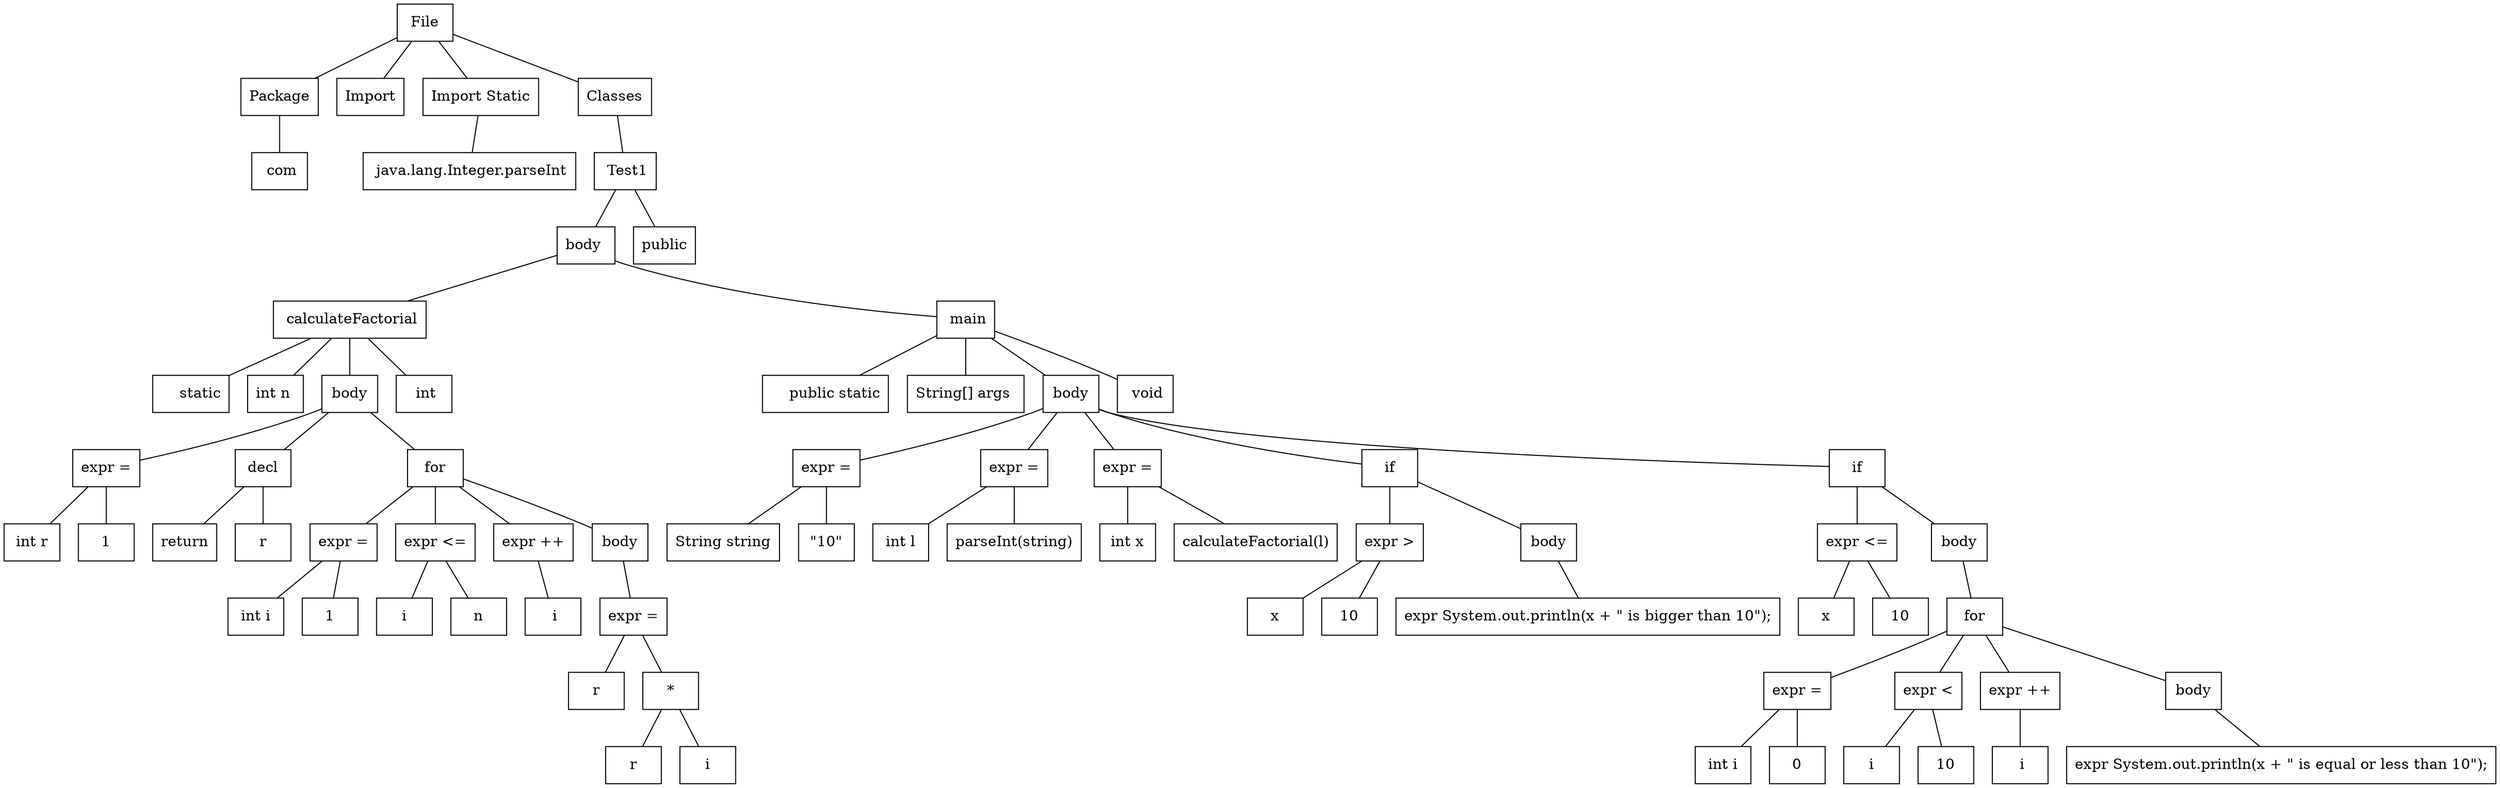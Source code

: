 graph "Test1.java" {
"File" ["shape"="box","label"="File"]
"1192e114-ecd3-45fd-a9a3-5dfc087e7ea5" ["shape"="box","label"="Package"]
"00bfb11c-413b-45cd-b006-a475de89c879" ["shape"="box","label"=" com"]
"79a5cc04-3019-49d4-a59b-84028348c5a0" ["shape"="box","label"="Import"]
"63c1433f-3ffe-491c-a226-bdb07530ae7b" ["shape"="box","label"="Import Static"]
"978bb3b9-48ee-44d0-86c6-2d73aebecb0e" ["shape"="box","label"=" java.lang.Integer.parseInt"]
"d46bd5fd-f1ab-4ed5-bcf9-bdc234f02c31" ["shape"="box","label"="Classes"]
"09a55737-1f78-4a6a-b264-a9c8e668092c" ["shape"="box","label"=" Test1"]
"3bc4f151-6d97-461f-99be-384686d6f105" ["shape"="box","label"="body "]
"32cea6ec-513f-4cf1-bdf0-6efbdb248c96" ["shape"="box","label"=" calculateFactorial"]
"540bdc9f-2539-455c-b8df-d5c46b5e6f17" ["shape"="box","label"="    static"]
"8a050566-26c1-4f8a-b1f5-f991778c8d8b" ["shape"="box","label"="int n "]
"6c58c908-ca9f-414a-90b2-b7dfd17d4e66" ["shape"="box","label"="body"]
"3b251d88-9f6f-48e2-8a29-0b6fe8c131c8" ["shape"="box","label"="expr ="]
"fb85a83b-35ad-4b7b-82de-c59568bba402" ["shape"="box","label"="int r"]
"89f19460-1ef6-462e-a060-c13e2274e64f" ["shape"="box","label"="1"]
"a75f2a45-e109-44d0-a313-8e0677757350" ["shape"="box","label"="decl"]
"25324166-5613-4bfb-93a5-de4a49100e78" ["shape"="box","label"="return"]
"e256cc18-e946-4d96-a727-f48c4e483e9b" ["shape"="box","label"="r"]
"c55bde92-65d5-4365-af41-b3c34a064290" ["shape"="box","label"="for"]
"83aa51fa-7849-456f-89d1-6e4be88c4129" ["shape"="box","label"="expr ="]
"6598e5f3-696c-45cf-ac34-9268e0d391a7" ["shape"="box","label"="int i"]
"cd086e45-0539-4c48-b003-c20a282669f1" ["shape"="box","label"="1"]
"d160f054-2c50-441f-82ad-c86810f72c3c" ["shape"="box","label"="expr <="]
"4e1b15a9-fec1-4990-848e-e83ee2bddc57" ["shape"="box","label"="i"]
"6719e5f6-616a-43b6-b851-3137b227e891" ["shape"="box","label"="n"]
"f7daae5f-f8cd-4108-8ae9-87da2f196b9f" ["shape"="box","label"="expr ++"]
"72d965ed-d4da-42ba-b85b-9d5de493487f" ["shape"="box","label"=" i"]
"4a9c3561-bc11-4170-ba56-35ae395e9526" ["shape"="box","label"="body"]
"867c8182-fb3f-4157-929b-833c0a1a81a5" ["shape"="box","label"="expr ="]
"7c435448-bde5-4348-941e-fcf9f819fc19" ["shape"="box","label"="r"]
"8dc14618-064a-4218-a3fb-b049ccfa9a24" ["shape"="box","label"="*"]
"eb53c36e-fc2d-4c52-917e-b2c81b69fd38" ["shape"="box","label"="r"]
"c8e7816c-4234-48ad-bb06-94586258ad73" ["shape"="box","label"="i"]
"5697b4c6-a734-4e25-af67-7a199c517b2c" ["shape"="box","label"=" int"]
"e75c83dd-43c9-4f19-8633-a4adc2861d65" ["shape"="box","label"=" main"]
"80a03312-2362-4163-b591-8c5852c4a2cb" ["shape"="box","label"="    public static"]
"78586091-a8f1-454e-891f-ba810bbe4cf8" ["shape"="box","label"="String[] args "]
"42fd92d4-d70a-4e38-9364-d0727276d537" ["shape"="box","label"="body"]
"711f8cbb-fd51-4004-8f7e-1335bf889101" ["shape"="box","label"="expr ="]
"395bda89-ec8f-4825-9581-5e62261b6dd7" ["shape"="box","label"="String string"]
"fd1256aa-f259-479d-a467-da9bd8c1c509" ["shape"="box","label"="\"10\""]
"ebd40eb8-c1ae-4dba-b5d1-0f10b8c5a081" ["shape"="box","label"="expr ="]
"caf84137-ed6e-4e90-8c3f-aad63f312201" ["shape"="box","label"="int l"]
"17868d45-8a4e-427e-b4a1-6477033949ac" ["shape"="box","label"="parseInt(string)"]
"06eadcf0-f6ae-4711-8e50-e94a5e9c0b16" ["shape"="box","label"="expr ="]
"757c79ab-d846-4ae8-9c86-67cd7f111bc0" ["shape"="box","label"="int x"]
"c16efc04-f369-4eb2-858b-65192677d716" ["shape"="box","label"="calculateFactorial(l)"]
"0744253f-9122-487c-b5c7-9dc1dbcf2c3d" ["shape"="box","label"="if"]
"357f33e8-6bf5-44c2-9ee4-13b9cf091070" ["shape"="box","label"="expr >"]
"61f30d1d-d56e-4170-93a4-8bdbab8af05a" ["shape"="box","label"="x"]
"a5b26bf0-a86f-4215-b140-e4f35069eafc" ["shape"="box","label"="10"]
"0fc0edbd-060b-4b5f-b97d-245f1d92fe6b" ["shape"="box","label"="body"]
"d4123d7d-7eba-4d78-8cac-2fc5e810f8c4" ["shape"="box","label"="expr System.out.println(x + \" is bigger than 10\");"]
"d9e4bc75-3120-4c9f-aee9-bb93f4c3ced4" ["shape"="box","label"="if"]
"a8e77bca-c989-4125-a5ef-73b9cce51c07" ["shape"="box","label"="expr <="]
"6f7fac6f-5a17-45da-be97-c5d0c51bab07" ["shape"="box","label"="x"]
"f5202376-a107-4a05-ad32-3b4d34680e60" ["shape"="box","label"="10"]
"21019a3b-f320-4adc-a41f-1c31971a3c2b" ["shape"="box","label"="body"]
"0de4593a-34e7-478e-abf8-abeeb9edfbf6" ["shape"="box","label"="for"]
"049a4042-ca79-44f5-94a2-92c2675d9615" ["shape"="box","label"="expr ="]
"6590a8c6-cda0-4f11-a2c2-ca1cbd9b13d9" ["shape"="box","label"="int i"]
"ea59081b-2052-4599-ae72-d1d20792af1d" ["shape"="box","label"="0"]
"0c25eed7-0fe5-4730-b25b-ba098e5916ba" ["shape"="box","label"="expr <"]
"34417ea9-1e1d-4c12-84bb-bdd4421ee45e" ["shape"="box","label"="i"]
"53a8556a-fa5c-4cd5-808e-83250b13d7e1" ["shape"="box","label"="10"]
"8506a65f-5cbe-4225-b43a-4e9a514ab313" ["shape"="box","label"="expr ++"]
"a08edc38-378e-41af-8919-84d6f8c4ca8e" ["shape"="box","label"=" i"]
"a5ebb0af-dc07-4d75-85ed-217772733c27" ["shape"="box","label"="body"]
"2cd6cb3d-7c72-4221-a767-e3c96d9ae0b7" ["shape"="box","label"="expr System.out.println(x + \" is equal or less than 10\");"]
"aebf2625-cada-489a-bc6e-f2db8656a6cd" ["shape"="box","label"=" void"]
"13bd6f65-2caa-415b-a75d-dd92021cd01a" ["shape"="box","label"="public"]
"File" -- "1192e114-ecd3-45fd-a9a3-5dfc087e7ea5"
"File" -- "79a5cc04-3019-49d4-a59b-84028348c5a0"
"File" -- "63c1433f-3ffe-491c-a226-bdb07530ae7b"
"File" -- "d46bd5fd-f1ab-4ed5-bcf9-bdc234f02c31"
"1192e114-ecd3-45fd-a9a3-5dfc087e7ea5" -- "00bfb11c-413b-45cd-b006-a475de89c879"
"63c1433f-3ffe-491c-a226-bdb07530ae7b" -- "978bb3b9-48ee-44d0-86c6-2d73aebecb0e"
"d46bd5fd-f1ab-4ed5-bcf9-bdc234f02c31" -- "09a55737-1f78-4a6a-b264-a9c8e668092c"
"09a55737-1f78-4a6a-b264-a9c8e668092c" -- "3bc4f151-6d97-461f-99be-384686d6f105"
"09a55737-1f78-4a6a-b264-a9c8e668092c" -- "13bd6f65-2caa-415b-a75d-dd92021cd01a"
"3bc4f151-6d97-461f-99be-384686d6f105" -- "32cea6ec-513f-4cf1-bdf0-6efbdb248c96"
"3bc4f151-6d97-461f-99be-384686d6f105" -- "e75c83dd-43c9-4f19-8633-a4adc2861d65"
"32cea6ec-513f-4cf1-bdf0-6efbdb248c96" -- "540bdc9f-2539-455c-b8df-d5c46b5e6f17"
"32cea6ec-513f-4cf1-bdf0-6efbdb248c96" -- "8a050566-26c1-4f8a-b1f5-f991778c8d8b"
"32cea6ec-513f-4cf1-bdf0-6efbdb248c96" -- "6c58c908-ca9f-414a-90b2-b7dfd17d4e66"
"32cea6ec-513f-4cf1-bdf0-6efbdb248c96" -- "5697b4c6-a734-4e25-af67-7a199c517b2c"
"6c58c908-ca9f-414a-90b2-b7dfd17d4e66" -- "3b251d88-9f6f-48e2-8a29-0b6fe8c131c8"
"6c58c908-ca9f-414a-90b2-b7dfd17d4e66" -- "a75f2a45-e109-44d0-a313-8e0677757350"
"6c58c908-ca9f-414a-90b2-b7dfd17d4e66" -- "c55bde92-65d5-4365-af41-b3c34a064290"
"3b251d88-9f6f-48e2-8a29-0b6fe8c131c8" -- "fb85a83b-35ad-4b7b-82de-c59568bba402"
"3b251d88-9f6f-48e2-8a29-0b6fe8c131c8" -- "89f19460-1ef6-462e-a060-c13e2274e64f"
"a75f2a45-e109-44d0-a313-8e0677757350" -- "25324166-5613-4bfb-93a5-de4a49100e78"
"a75f2a45-e109-44d0-a313-8e0677757350" -- "e256cc18-e946-4d96-a727-f48c4e483e9b"
"c55bde92-65d5-4365-af41-b3c34a064290" -- "83aa51fa-7849-456f-89d1-6e4be88c4129"
"c55bde92-65d5-4365-af41-b3c34a064290" -- "d160f054-2c50-441f-82ad-c86810f72c3c"
"c55bde92-65d5-4365-af41-b3c34a064290" -- "f7daae5f-f8cd-4108-8ae9-87da2f196b9f"
"c55bde92-65d5-4365-af41-b3c34a064290" -- "4a9c3561-bc11-4170-ba56-35ae395e9526"
"83aa51fa-7849-456f-89d1-6e4be88c4129" -- "6598e5f3-696c-45cf-ac34-9268e0d391a7"
"83aa51fa-7849-456f-89d1-6e4be88c4129" -- "cd086e45-0539-4c48-b003-c20a282669f1"
"d160f054-2c50-441f-82ad-c86810f72c3c" -- "4e1b15a9-fec1-4990-848e-e83ee2bddc57"
"d160f054-2c50-441f-82ad-c86810f72c3c" -- "6719e5f6-616a-43b6-b851-3137b227e891"
"f7daae5f-f8cd-4108-8ae9-87da2f196b9f" -- "72d965ed-d4da-42ba-b85b-9d5de493487f"
"4a9c3561-bc11-4170-ba56-35ae395e9526" -- "867c8182-fb3f-4157-929b-833c0a1a81a5"
"867c8182-fb3f-4157-929b-833c0a1a81a5" -- "7c435448-bde5-4348-941e-fcf9f819fc19"
"867c8182-fb3f-4157-929b-833c0a1a81a5" -- "8dc14618-064a-4218-a3fb-b049ccfa9a24"
"8dc14618-064a-4218-a3fb-b049ccfa9a24" -- "eb53c36e-fc2d-4c52-917e-b2c81b69fd38"
"8dc14618-064a-4218-a3fb-b049ccfa9a24" -- "c8e7816c-4234-48ad-bb06-94586258ad73"
"e75c83dd-43c9-4f19-8633-a4adc2861d65" -- "80a03312-2362-4163-b591-8c5852c4a2cb"
"e75c83dd-43c9-4f19-8633-a4adc2861d65" -- "78586091-a8f1-454e-891f-ba810bbe4cf8"
"e75c83dd-43c9-4f19-8633-a4adc2861d65" -- "42fd92d4-d70a-4e38-9364-d0727276d537"
"e75c83dd-43c9-4f19-8633-a4adc2861d65" -- "aebf2625-cada-489a-bc6e-f2db8656a6cd"
"42fd92d4-d70a-4e38-9364-d0727276d537" -- "711f8cbb-fd51-4004-8f7e-1335bf889101"
"42fd92d4-d70a-4e38-9364-d0727276d537" -- "ebd40eb8-c1ae-4dba-b5d1-0f10b8c5a081"
"42fd92d4-d70a-4e38-9364-d0727276d537" -- "06eadcf0-f6ae-4711-8e50-e94a5e9c0b16"
"42fd92d4-d70a-4e38-9364-d0727276d537" -- "0744253f-9122-487c-b5c7-9dc1dbcf2c3d"
"42fd92d4-d70a-4e38-9364-d0727276d537" -- "d9e4bc75-3120-4c9f-aee9-bb93f4c3ced4"
"711f8cbb-fd51-4004-8f7e-1335bf889101" -- "395bda89-ec8f-4825-9581-5e62261b6dd7"
"711f8cbb-fd51-4004-8f7e-1335bf889101" -- "fd1256aa-f259-479d-a467-da9bd8c1c509"
"ebd40eb8-c1ae-4dba-b5d1-0f10b8c5a081" -- "caf84137-ed6e-4e90-8c3f-aad63f312201"
"ebd40eb8-c1ae-4dba-b5d1-0f10b8c5a081" -- "17868d45-8a4e-427e-b4a1-6477033949ac"
"06eadcf0-f6ae-4711-8e50-e94a5e9c0b16" -- "757c79ab-d846-4ae8-9c86-67cd7f111bc0"
"06eadcf0-f6ae-4711-8e50-e94a5e9c0b16" -- "c16efc04-f369-4eb2-858b-65192677d716"
"0744253f-9122-487c-b5c7-9dc1dbcf2c3d" -- "357f33e8-6bf5-44c2-9ee4-13b9cf091070"
"0744253f-9122-487c-b5c7-9dc1dbcf2c3d" -- "0fc0edbd-060b-4b5f-b97d-245f1d92fe6b"
"357f33e8-6bf5-44c2-9ee4-13b9cf091070" -- "61f30d1d-d56e-4170-93a4-8bdbab8af05a"
"357f33e8-6bf5-44c2-9ee4-13b9cf091070" -- "a5b26bf0-a86f-4215-b140-e4f35069eafc"
"0fc0edbd-060b-4b5f-b97d-245f1d92fe6b" -- "d4123d7d-7eba-4d78-8cac-2fc5e810f8c4"
"d9e4bc75-3120-4c9f-aee9-bb93f4c3ced4" -- "a8e77bca-c989-4125-a5ef-73b9cce51c07"
"d9e4bc75-3120-4c9f-aee9-bb93f4c3ced4" -- "21019a3b-f320-4adc-a41f-1c31971a3c2b"
"a8e77bca-c989-4125-a5ef-73b9cce51c07" -- "6f7fac6f-5a17-45da-be97-c5d0c51bab07"
"a8e77bca-c989-4125-a5ef-73b9cce51c07" -- "f5202376-a107-4a05-ad32-3b4d34680e60"
"21019a3b-f320-4adc-a41f-1c31971a3c2b" -- "0de4593a-34e7-478e-abf8-abeeb9edfbf6"
"0de4593a-34e7-478e-abf8-abeeb9edfbf6" -- "049a4042-ca79-44f5-94a2-92c2675d9615"
"0de4593a-34e7-478e-abf8-abeeb9edfbf6" -- "0c25eed7-0fe5-4730-b25b-ba098e5916ba"
"0de4593a-34e7-478e-abf8-abeeb9edfbf6" -- "8506a65f-5cbe-4225-b43a-4e9a514ab313"
"0de4593a-34e7-478e-abf8-abeeb9edfbf6" -- "a5ebb0af-dc07-4d75-85ed-217772733c27"
"049a4042-ca79-44f5-94a2-92c2675d9615" -- "6590a8c6-cda0-4f11-a2c2-ca1cbd9b13d9"
"049a4042-ca79-44f5-94a2-92c2675d9615" -- "ea59081b-2052-4599-ae72-d1d20792af1d"
"0c25eed7-0fe5-4730-b25b-ba098e5916ba" -- "34417ea9-1e1d-4c12-84bb-bdd4421ee45e"
"0c25eed7-0fe5-4730-b25b-ba098e5916ba" -- "53a8556a-fa5c-4cd5-808e-83250b13d7e1"
"8506a65f-5cbe-4225-b43a-4e9a514ab313" -- "a08edc38-378e-41af-8919-84d6f8c4ca8e"
"a5ebb0af-dc07-4d75-85ed-217772733c27" -- "2cd6cb3d-7c72-4221-a767-e3c96d9ae0b7"
}